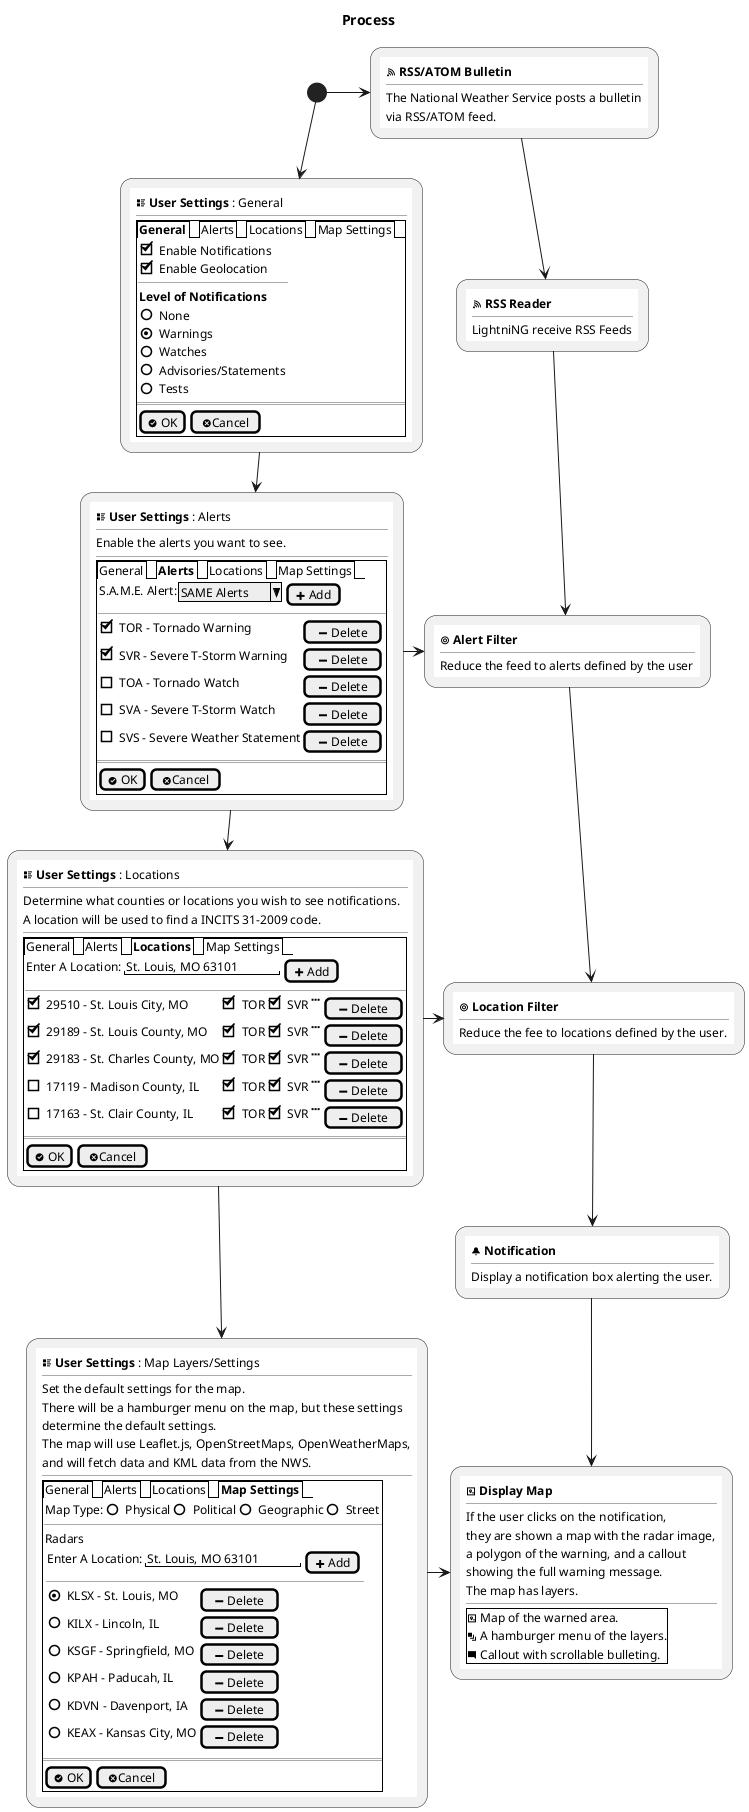 @startuml

title  Process

(*) -right-> "{{
    salt
    {
        <&rss> <b>RSS/ATOM Bulletin</b>
        ---
        The National Weather Service posts a bulletin
        via RSS/ATOM feed.
    }
}}" as NWS

(*) -down-> "{{
    salt
    {
        <&list-rich> <b>User Settings</b> : General
        ---
        {+
            {/ <b>General</b> | Alerts | Locations | Map Settings }
            {
                {
                    [X] Enable Notifications
                    [X] Enable Geolocation
                }
                ---
                {
                    <b>Level of Notifications</b>
                    ( ) None
                    (X) Warnings
                    ( ) Watches
                    ( ) Advisories/Statements
                    ( ) Tests
                }
            }
            ===
            {
                [<&circle-check> OK] | [<&circle-x>Cancel]
            } 
        }
    }

}}" as UserSettings

NWS --> "{{
    salt 
    {
        <&rss> <b>RSS Reader</b>
        ---
        LightniNG receive RSS Feeds
    }
}}" as RSSReader

RSSReader --> "{{
    salt
    {
        <&target> <b>Alert Filter</b>
        ---
        Reduce the feed to alerts defined by the user
    }
}}" as AlertFilter

UserSettings -down-> "{{
    salt
    {
        <&list-rich> <b>User Settings</b> : Alerts
        ---
        Enable the alerts you want to see.
        ---
        {+
            {/ General | <b>Alerts</b> | Locations | Map Settings }
            {
                {
                    S.A.M.E. Alert: | ^SAME Alerts^ | [<&plus> Add]
                }
                ---
                {
                    [X] TOR - Tornado Warning          | [<&minus> Delete] 
                    [X] SVR - Severe T-Storm Warning   | [<&minus> Delete]
                    [ ] TOA - Tornado Watch            | [<&minus> Delete]
                    [ ] SVA - Severe T-Storm Watch     | [<&minus> Delete]
                    [ ] SVS - Severe Weather Statement | [<&minus> Delete]

                }
            }
            ===
            {
                [<&circle-check> OK] | [<&circle-x>Cancel]
            } 
        }
    }
}}" as UserAlerts

UserAlerts -right-> AlertFilter

AlertFilter --> "{{
    salt
    {
        <&target> <b>Location Filter</b>
        ---
        Reduce the fee to locations defined by the user.
    }
}}" as LocationFilter

LocationFilter --> "{{
    salt
    {
        <&bell> <b>Notification</b>
        ---
        Display a notification box alerting the user.
    }
}}" as Notification

UserAlerts -down-> "{{
    salt
    {
        <&list-rich> <b>User Settings</b> : Locations
        ---
        Determine what counties or locations you wish to see notifications.
        A location will be used to find a INCITS 31-2009 code.
        ---
        {+
            {/ General | Alerts | <b>Locations</b> | Map Settings }
            {
                {
                    Enter A Location: | "St. Louis, MO 63101" | [<&plus> Add]
                }
                ---
                {
                    [X] 29510 - St. Louis City, MO       | [X] TOR | [X] SVR | <&ellipses> | [<&minus> Delete] 
                    [X] 29189 - St. Louis County, MO     | [X] TOR | [X] SVR | <&ellipses> | [<&minus> Delete]
                    [X] 29183 - St. Charles County, MO   | [X] TOR | [X] SVR | <&ellipses> | [<&minus> Delete]
                    [ ] 17119 - Madison County, IL       | [X] TOR | [X] SVR | <&ellipses> | [<&minus> Delete]
                    [ ] 17163 - St. Clair County, IL     | [X] TOR | [X] SVR | <&ellipses> | [<&minus> Delete]
                }
            }
            ===
            {
                [<&circle-check> OK] | [<&circle-x>Cancel]
            } 
        }
    }
}}" as UserLocations

UserLocations -right-> LocationFilter


Notification --> "{{
    salt
    {
        <&map> <b>Display Map</b>
        ---
        If the user clicks on the notification,
        they are shown a map with the radar image, 
        a polygon of the warning, and a callout
        showing the full warning message.
        The map has layers.
        ---
        {+
            <&map> Map of the warned area.
            <&layers> A hamburger menu of the layers.
            <&comment-square> Callout with scrollable bulleting.
        }
    }
}}" as Map


UserLocations -down-> "{{
    salt
    {
        <&list-rich> <b>User Settings</b> : Map Layers/Settings
        ---
        Set the default settings for the map.
        There will be a hamburger menu on the map, but these settings
        determine the default settings.
        The map will use Leaflet.js, OpenStreetMaps, OpenWeatherMaps,
        and will fetch data and KML data from the NWS.
        ---
        {+
            {/ General | Alerts | Locations | <b>Map Settings</b> }
            {
                {
                    Map Type: | ( ) Physical | ( ) Political | ( ) Geographic | ( ) Street
                }
                ---
                {
                    Radars
                    {
                        {
                            Enter A Location: | "St. Louis, MO 63101" | [<&plus> Add]
                        }
                        ---
                        {
                            (X) KLSX - St. Louis, MO    | [<&minus> Delete] 
                            ( ) KILX - Lincoln, IL      | [<&minus> Delete]
                            ( ) KSGF - Springfield, MO  | [<&minus> Delete]
                            ( ) KPAH - Paducah, IL      | [<&minus> Delete]
                            ( ) KDVN - Davenport, IA    | [<&minus> Delete]
                            ( ) KEAX - Kansas City, MO  | [<&minus> Delete]
                        }
                    }
                }
            }
            ===
            {
                [<&circle-check> OK] | [<&circle-x>Cancel]
            } 
        }
    }
}}" as UserMap

UserMap -right-> Map


@enduml